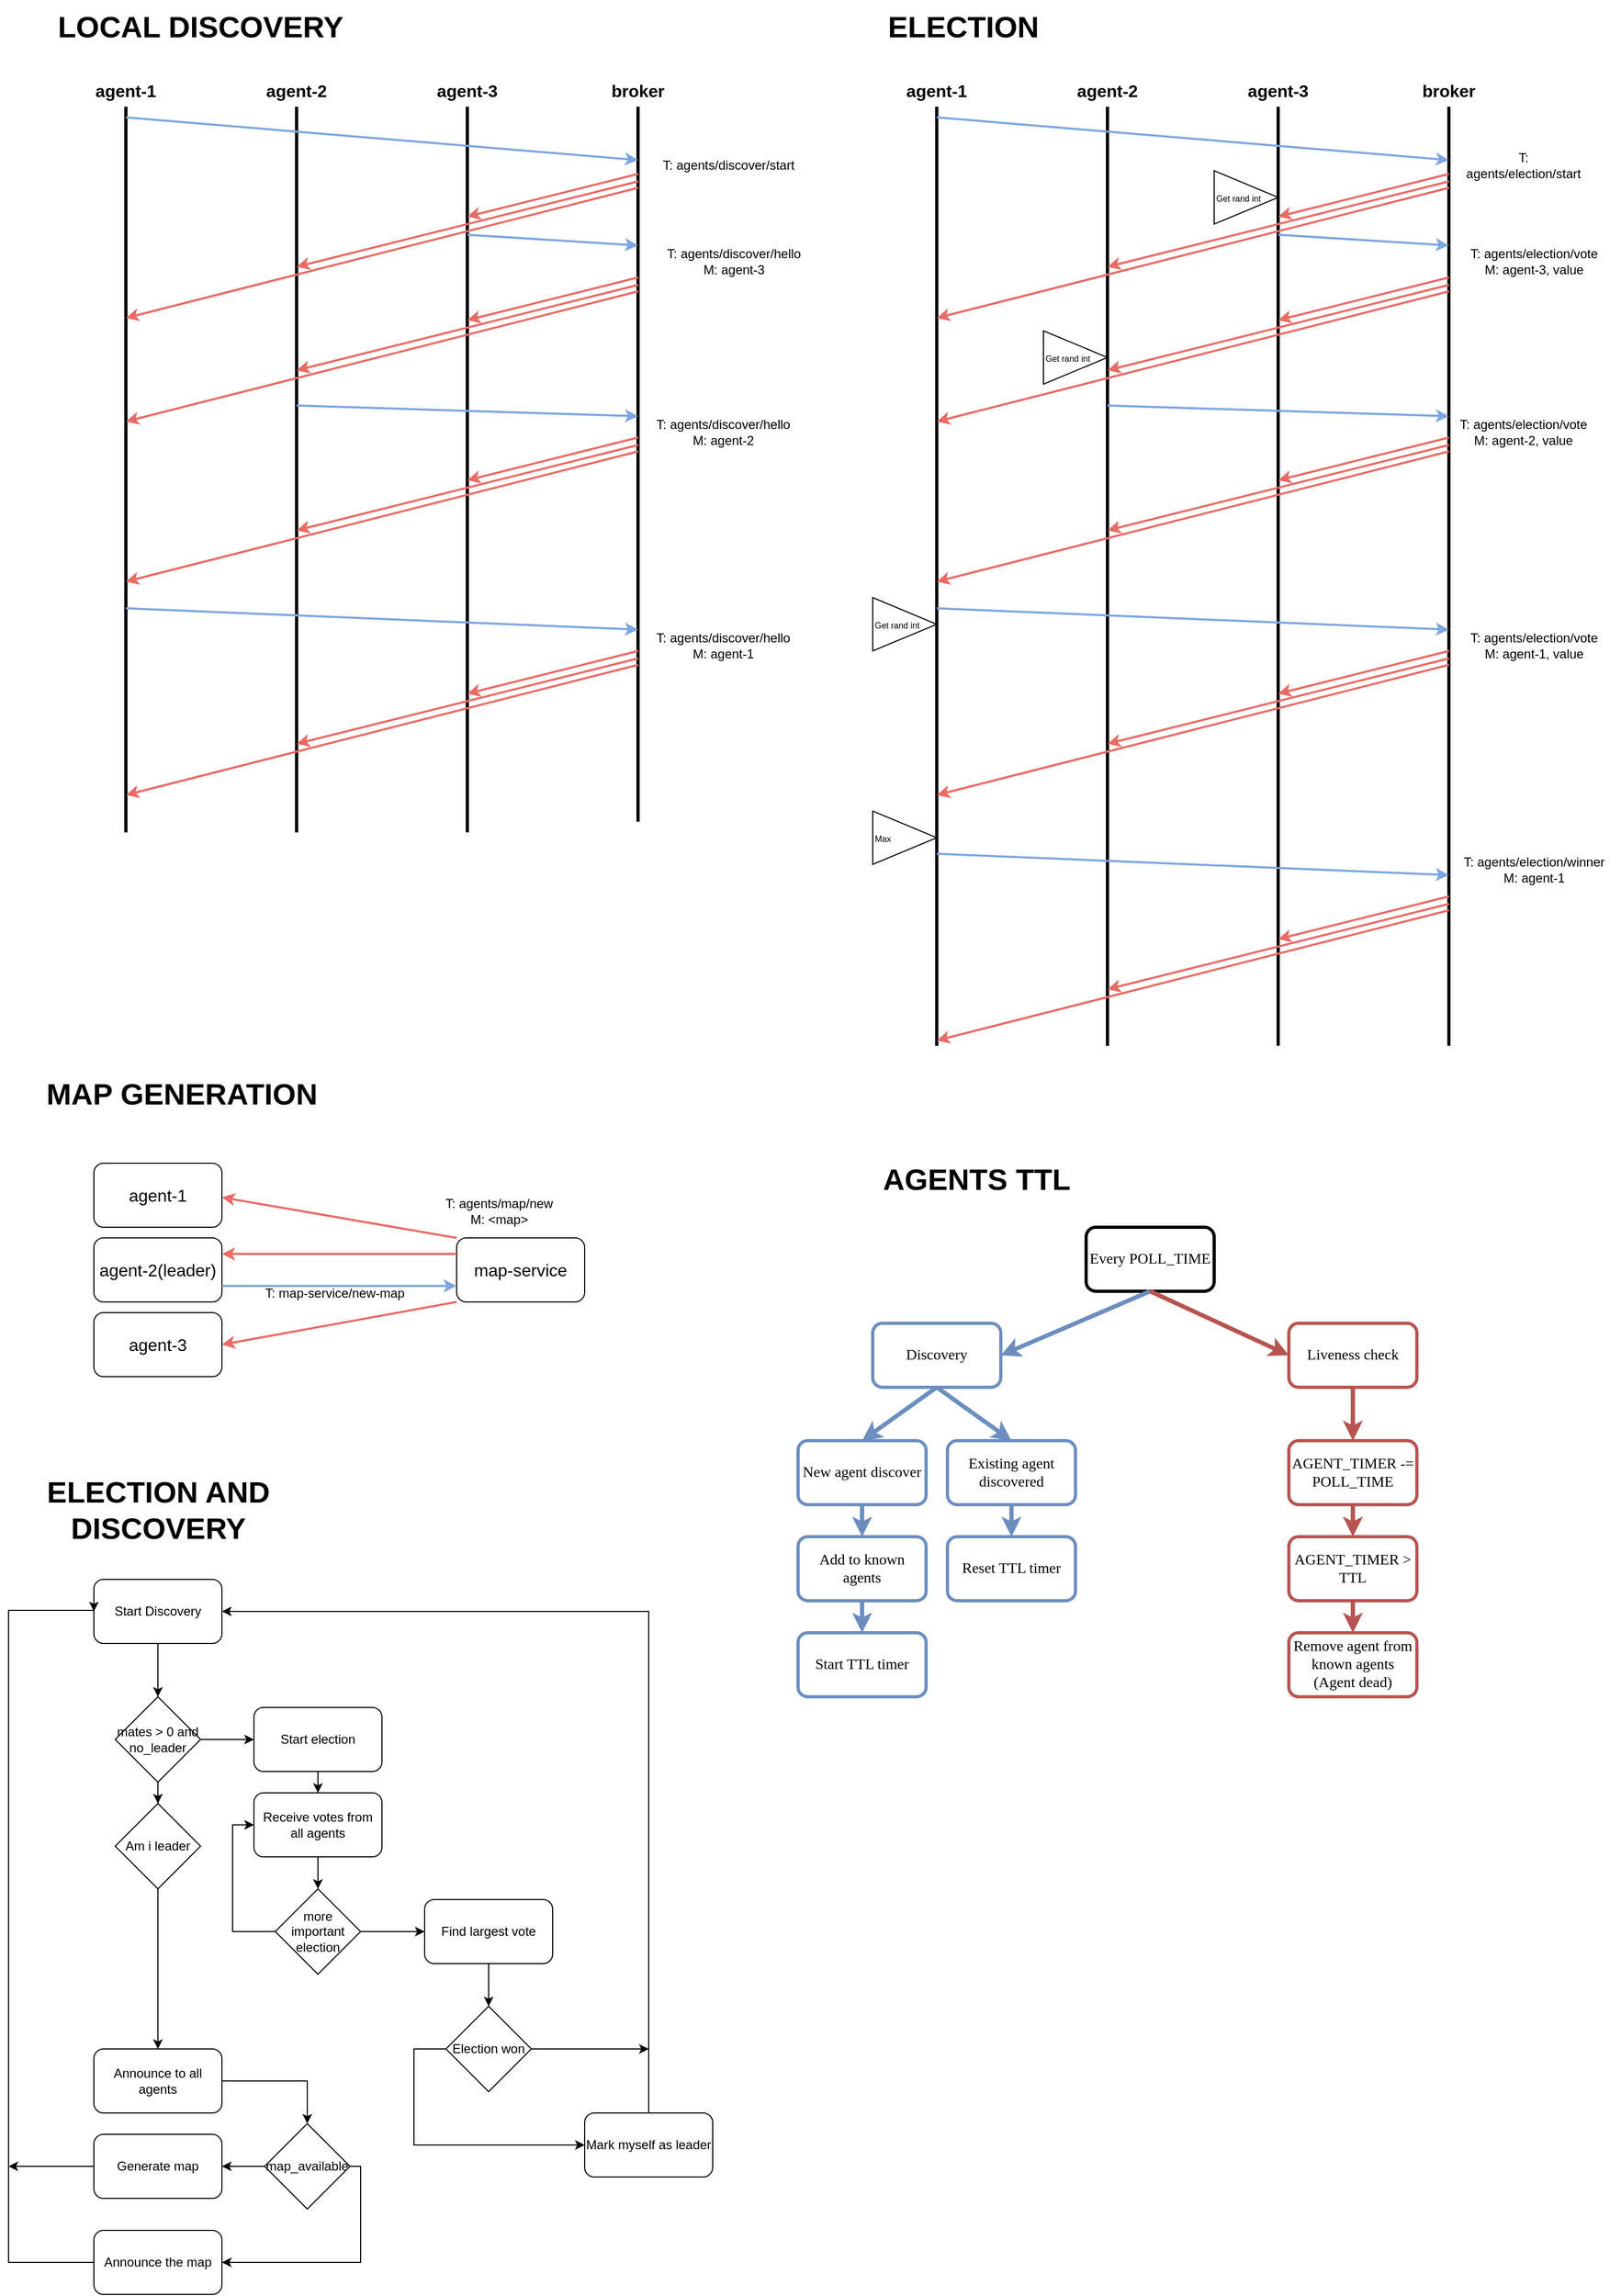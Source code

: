 <mxfile version="20.3.2" type="device"><diagram id="D_jVT3KSGkzcRmc0PiqL" name="Page-1"><mxGraphModel dx="3651" dy="1671" grid="1" gridSize="10" guides="1" tooltips="1" connect="1" arrows="1" fold="1" page="1" pageScale="1" pageWidth="850" pageHeight="1100" math="0" shadow="0"><root><mxCell id="0"/><mxCell id="1" parent="0"/><mxCell id="948QgaAFEDYspWL3HE9Y-17" value="" style="endArrow=none;html=1;rounded=0;strokeWidth=3;" parent="1" edge="1"><mxGeometry width="50" height="50" relative="1" as="geometry"><mxPoint x="280" y="1080" as="sourcePoint"/><mxPoint x="280" y="400" as="targetPoint"/></mxGeometry></mxCell><mxCell id="948QgaAFEDYspWL3HE9Y-18" value="" style="endArrow=none;html=1;rounded=0;strokeWidth=3;" parent="1" edge="1"><mxGeometry width="50" height="50" relative="1" as="geometry"><mxPoint x="440" y="1080" as="sourcePoint"/><mxPoint x="440" y="400" as="targetPoint"/></mxGeometry></mxCell><mxCell id="948QgaAFEDYspWL3HE9Y-19" value="" style="endArrow=none;html=1;rounded=0;strokeWidth=3;" parent="1" edge="1"><mxGeometry width="50" height="50" relative="1" as="geometry"><mxPoint x="600" y="1080" as="sourcePoint"/><mxPoint x="600" y="400" as="targetPoint"/></mxGeometry></mxCell><mxCell id="948QgaAFEDYspWL3HE9Y-20" value="" style="endArrow=none;html=1;rounded=0;strokeWidth=3;" parent="1" edge="1"><mxGeometry width="50" height="50" relative="1" as="geometry"><mxPoint x="760" y="1070" as="sourcePoint"/><mxPoint x="760" y="400" as="targetPoint"/></mxGeometry></mxCell><mxCell id="948QgaAFEDYspWL3HE9Y-22" value="agent-1" style="text;html=1;strokeColor=none;fillColor=none;align=center;verticalAlign=middle;whiteSpace=wrap;rounded=0;strokeWidth=1;fontSize=16;fontStyle=1" parent="1" vertex="1"><mxGeometry x="250" y="370" width="60" height="30" as="geometry"/></mxCell><mxCell id="948QgaAFEDYspWL3HE9Y-23" value="agent-2" style="text;html=1;strokeColor=none;fillColor=none;align=center;verticalAlign=middle;whiteSpace=wrap;rounded=0;fontSize=16;strokeWidth=1;fontStyle=1;" parent="1" vertex="1"><mxGeometry x="410" y="370" width="60" height="30" as="geometry"/></mxCell><mxCell id="948QgaAFEDYspWL3HE9Y-24" value="agent-3" style="text;html=1;strokeColor=none;fillColor=none;align=center;verticalAlign=middle;whiteSpace=wrap;rounded=0;fontSize=16;strokeWidth=1;fontStyle=1;" parent="1" vertex="1"><mxGeometry x="570" y="370" width="60" height="30" as="geometry"/></mxCell><mxCell id="948QgaAFEDYspWL3HE9Y-25" value="broker" style="text;html=1;strokeColor=none;fillColor=none;align=center;verticalAlign=middle;whiteSpace=wrap;rounded=0;fontSize=16;strokeWidth=1;fontStyle=1;" parent="1" vertex="1"><mxGeometry x="730" y="370" width="60" height="30" as="geometry"/></mxCell><mxCell id="948QgaAFEDYspWL3HE9Y-26" value="" style="endArrow=classic;html=1;rounded=0;strokeWidth=2;strokeColor=#7EA6E0;" parent="1" edge="1"><mxGeometry width="50" height="50" relative="1" as="geometry"><mxPoint x="280" y="410" as="sourcePoint"/><mxPoint x="760" y="450" as="targetPoint"/></mxGeometry></mxCell><mxCell id="948QgaAFEDYspWL3HE9Y-28" value="" style="endArrow=classic;html=1;rounded=0;strokeWidth=2;strokeColor=#EA6B66;" parent="1" edge="1"><mxGeometry width="50" height="50" relative="1" as="geometry"><mxPoint x="760" y="463" as="sourcePoint"/><mxPoint x="600" y="503" as="targetPoint"/></mxGeometry></mxCell><mxCell id="948QgaAFEDYspWL3HE9Y-29" value="" style="endArrow=classic;html=1;rounded=0;strokeWidth=2;strokeColor=#EA6B66;" parent="1" edge="1"><mxGeometry width="50" height="50" relative="1" as="geometry"><mxPoint x="760" y="470" as="sourcePoint"/><mxPoint x="440" y="550" as="targetPoint"/></mxGeometry></mxCell><mxCell id="948QgaAFEDYspWL3HE9Y-30" value="" style="endArrow=classic;html=1;rounded=0;strokeWidth=2;strokeColor=#EA6B66;" parent="1" edge="1"><mxGeometry width="50" height="50" relative="1" as="geometry"><mxPoint x="760" y="476" as="sourcePoint"/><mxPoint x="280" y="598" as="targetPoint"/></mxGeometry></mxCell><mxCell id="948QgaAFEDYspWL3HE9Y-31" value="T: agents/discover/start" style="text;html=1;strokeColor=none;fillColor=none;align=center;verticalAlign=middle;whiteSpace=wrap;rounded=0;" parent="1" vertex="1"><mxGeometry x="770" y="440" width="150" height="30" as="geometry"/></mxCell><mxCell id="948QgaAFEDYspWL3HE9Y-32" value="" style="endArrow=classic;html=1;rounded=0;strokeWidth=2;strokeColor=#7EA6E0;" parent="1" edge="1"><mxGeometry width="50" height="50" relative="1" as="geometry"><mxPoint x="440" y="680" as="sourcePoint"/><mxPoint x="760" y="690" as="targetPoint"/></mxGeometry></mxCell><mxCell id="948QgaAFEDYspWL3HE9Y-33" value="" style="endArrow=classic;html=1;rounded=0;strokeWidth=2;strokeColor=#7EA6E0;" parent="1" edge="1"><mxGeometry width="50" height="50" relative="1" as="geometry"><mxPoint x="280" y="870" as="sourcePoint"/><mxPoint x="760" y="890" as="targetPoint"/></mxGeometry></mxCell><mxCell id="948QgaAFEDYspWL3HE9Y-34" value="" style="endArrow=classic;html=1;rounded=0;strokeWidth=2;strokeColor=#7EA6E0;" parent="1" edge="1"><mxGeometry width="50" height="50" relative="1" as="geometry"><mxPoint x="600" y="520" as="sourcePoint"/><mxPoint x="760" y="530" as="targetPoint"/></mxGeometry></mxCell><mxCell id="948QgaAFEDYspWL3HE9Y-35" value="T: agents/discover/hello&lt;br&gt;M: agent-1" style="text;html=1;strokeColor=none;fillColor=none;align=center;verticalAlign=middle;whiteSpace=wrap;rounded=0;" parent="1" vertex="1"><mxGeometry x="770" y="890" width="140" height="30" as="geometry"/></mxCell><mxCell id="948QgaAFEDYspWL3HE9Y-36" value="T: agents/discover/hello&lt;br&gt;M: agent-3" style="text;html=1;strokeColor=none;fillColor=none;align=center;verticalAlign=middle;whiteSpace=wrap;rounded=0;" parent="1" vertex="1"><mxGeometry x="780" y="530" width="140" height="30" as="geometry"/></mxCell><mxCell id="948QgaAFEDYspWL3HE9Y-37" value="T: agents/discover/hello&lt;br&gt;M: agent-2" style="text;html=1;strokeColor=none;fillColor=none;align=center;verticalAlign=middle;whiteSpace=wrap;rounded=0;" parent="1" vertex="1"><mxGeometry x="770" y="690" width="140" height="30" as="geometry"/></mxCell><mxCell id="948QgaAFEDYspWL3HE9Y-51" value="" style="endArrow=classic;html=1;rounded=0;strokeWidth=2;strokeColor=#EA6B66;" parent="1" edge="1"><mxGeometry width="50" height="50" relative="1" as="geometry"><mxPoint x="760" y="560" as="sourcePoint"/><mxPoint x="600" y="600" as="targetPoint"/></mxGeometry></mxCell><mxCell id="948QgaAFEDYspWL3HE9Y-52" value="" style="endArrow=classic;html=1;rounded=0;strokeWidth=2;strokeColor=#EA6B66;" parent="1" edge="1"><mxGeometry width="50" height="50" relative="1" as="geometry"><mxPoint x="760" y="567" as="sourcePoint"/><mxPoint x="440" y="647" as="targetPoint"/></mxGeometry></mxCell><mxCell id="948QgaAFEDYspWL3HE9Y-53" value="" style="endArrow=classic;html=1;rounded=0;strokeWidth=2;strokeColor=#EA6B66;" parent="1" edge="1"><mxGeometry width="50" height="50" relative="1" as="geometry"><mxPoint x="760" y="573" as="sourcePoint"/><mxPoint x="280" y="695" as="targetPoint"/></mxGeometry></mxCell><mxCell id="948QgaAFEDYspWL3HE9Y-54" value="" style="endArrow=classic;html=1;rounded=0;strokeWidth=2;strokeColor=#EA6B66;" parent="1" edge="1"><mxGeometry width="50" height="50" relative="1" as="geometry"><mxPoint x="760" y="710" as="sourcePoint"/><mxPoint x="600" y="750" as="targetPoint"/></mxGeometry></mxCell><mxCell id="948QgaAFEDYspWL3HE9Y-55" value="" style="endArrow=classic;html=1;rounded=0;strokeWidth=2;strokeColor=#EA6B66;" parent="1" edge="1"><mxGeometry width="50" height="50" relative="1" as="geometry"><mxPoint x="760" y="717" as="sourcePoint"/><mxPoint x="440" y="797" as="targetPoint"/></mxGeometry></mxCell><mxCell id="948QgaAFEDYspWL3HE9Y-56" value="" style="endArrow=classic;html=1;rounded=0;strokeWidth=2;strokeColor=#EA6B66;" parent="1" edge="1"><mxGeometry width="50" height="50" relative="1" as="geometry"><mxPoint x="760" y="723" as="sourcePoint"/><mxPoint x="280" y="845" as="targetPoint"/></mxGeometry></mxCell><mxCell id="948QgaAFEDYspWL3HE9Y-57" value="" style="endArrow=classic;html=1;rounded=0;strokeWidth=2;strokeColor=#EA6B66;" parent="1" edge="1"><mxGeometry width="50" height="50" relative="1" as="geometry"><mxPoint x="760" y="910" as="sourcePoint"/><mxPoint x="600" y="950" as="targetPoint"/></mxGeometry></mxCell><mxCell id="948QgaAFEDYspWL3HE9Y-58" value="" style="endArrow=classic;html=1;rounded=0;strokeWidth=2;strokeColor=#EA6B66;" parent="1" edge="1"><mxGeometry width="50" height="50" relative="1" as="geometry"><mxPoint x="760" y="917" as="sourcePoint"/><mxPoint x="440" y="997" as="targetPoint"/></mxGeometry></mxCell><mxCell id="948QgaAFEDYspWL3HE9Y-59" value="" style="endArrow=classic;html=1;rounded=0;strokeWidth=2;strokeColor=#EA6B66;" parent="1" edge="1"><mxGeometry width="50" height="50" relative="1" as="geometry"><mxPoint x="760" y="923" as="sourcePoint"/><mxPoint x="280" y="1045" as="targetPoint"/></mxGeometry></mxCell><mxCell id="948QgaAFEDYspWL3HE9Y-61" value="&lt;b&gt;&lt;font style=&quot;font-size: 28px;&quot;&gt;LOCAL DISCOVERY&lt;/font&gt;&lt;/b&gt;" style="text;html=1;strokeColor=none;fillColor=none;align=center;verticalAlign=middle;whiteSpace=wrap;rounded=0;fontSize=16;" parent="1" vertex="1"><mxGeometry x="195" y="300" width="310" height="50" as="geometry"/></mxCell><mxCell id="948QgaAFEDYspWL3HE9Y-62" value="" style="endArrow=none;html=1;rounded=0;strokeWidth=3;" parent="1" edge="1"><mxGeometry width="50" height="50" relative="1" as="geometry"><mxPoint x="1040" y="1280" as="sourcePoint"/><mxPoint x="1040" y="400" as="targetPoint"/></mxGeometry></mxCell><mxCell id="948QgaAFEDYspWL3HE9Y-63" value="" style="endArrow=none;html=1;rounded=0;strokeWidth=3;" parent="1" edge="1"><mxGeometry width="50" height="50" relative="1" as="geometry"><mxPoint x="1200" y="1280" as="sourcePoint"/><mxPoint x="1200" y="400" as="targetPoint"/></mxGeometry></mxCell><mxCell id="948QgaAFEDYspWL3HE9Y-64" value="" style="endArrow=none;html=1;rounded=0;strokeWidth=3;" parent="1" edge="1"><mxGeometry width="50" height="50" relative="1" as="geometry"><mxPoint x="1360" y="1280" as="sourcePoint"/><mxPoint x="1360" y="400" as="targetPoint"/></mxGeometry></mxCell><mxCell id="948QgaAFEDYspWL3HE9Y-65" value="" style="endArrow=none;html=1;rounded=0;strokeWidth=3;" parent="1" edge="1"><mxGeometry width="50" height="50" relative="1" as="geometry"><mxPoint x="1520" y="1280" as="sourcePoint"/><mxPoint x="1520.0" y="400" as="targetPoint"/></mxGeometry></mxCell><mxCell id="948QgaAFEDYspWL3HE9Y-66" value="agent-1" style="text;html=1;strokeColor=none;fillColor=none;align=center;verticalAlign=middle;whiteSpace=wrap;rounded=0;strokeWidth=1;fontSize=16;fontStyle=1" parent="1" vertex="1"><mxGeometry x="1010" y="370" width="60" height="30" as="geometry"/></mxCell><mxCell id="948QgaAFEDYspWL3HE9Y-67" value="agent-2" style="text;html=1;strokeColor=none;fillColor=none;align=center;verticalAlign=middle;whiteSpace=wrap;rounded=0;fontSize=16;strokeWidth=1;fontStyle=1;" parent="1" vertex="1"><mxGeometry x="1170" y="370" width="60" height="30" as="geometry"/></mxCell><mxCell id="948QgaAFEDYspWL3HE9Y-68" value="agent-3" style="text;html=1;strokeColor=none;fillColor=none;align=center;verticalAlign=middle;whiteSpace=wrap;rounded=0;fontSize=16;strokeWidth=1;fontStyle=1;" parent="1" vertex="1"><mxGeometry x="1330" y="370" width="60" height="30" as="geometry"/></mxCell><mxCell id="948QgaAFEDYspWL3HE9Y-69" value="broker" style="text;html=1;strokeColor=none;fillColor=none;align=center;verticalAlign=middle;whiteSpace=wrap;rounded=0;fontSize=16;strokeWidth=1;fontStyle=1;" parent="1" vertex="1"><mxGeometry x="1490" y="370" width="60" height="30" as="geometry"/></mxCell><mxCell id="948QgaAFEDYspWL3HE9Y-70" value="" style="endArrow=classic;html=1;rounded=0;strokeWidth=2;strokeColor=#7EA6E0;" parent="1" edge="1"><mxGeometry width="50" height="50" relative="1" as="geometry"><mxPoint x="1040" y="410" as="sourcePoint"/><mxPoint x="1520.0" y="450" as="targetPoint"/></mxGeometry></mxCell><mxCell id="948QgaAFEDYspWL3HE9Y-71" value="" style="endArrow=classic;html=1;rounded=0;strokeWidth=2;strokeColor=#EA6B66;" parent="1" edge="1"><mxGeometry width="50" height="50" relative="1" as="geometry"><mxPoint x="1520.0" y="463" as="sourcePoint"/><mxPoint x="1360" y="503" as="targetPoint"/></mxGeometry></mxCell><mxCell id="948QgaAFEDYspWL3HE9Y-72" value="" style="endArrow=classic;html=1;rounded=0;strokeWidth=2;strokeColor=#EA6B66;" parent="1" edge="1"><mxGeometry width="50" height="50" relative="1" as="geometry"><mxPoint x="1520.0" y="470" as="sourcePoint"/><mxPoint x="1200" y="550" as="targetPoint"/></mxGeometry></mxCell><mxCell id="948QgaAFEDYspWL3HE9Y-73" value="" style="endArrow=classic;html=1;rounded=0;strokeWidth=2;strokeColor=#EA6B66;" parent="1" edge="1"><mxGeometry width="50" height="50" relative="1" as="geometry"><mxPoint x="1520.0" y="476" as="sourcePoint"/><mxPoint x="1040" y="598" as="targetPoint"/></mxGeometry></mxCell><mxCell id="948QgaAFEDYspWL3HE9Y-74" value="T: agents/election/start" style="text;html=1;strokeColor=none;fillColor=none;align=center;verticalAlign=middle;whiteSpace=wrap;rounded=0;" parent="1" vertex="1"><mxGeometry x="1540" y="440" width="100" height="30" as="geometry"/></mxCell><mxCell id="948QgaAFEDYspWL3HE9Y-75" value="" style="endArrow=classic;html=1;rounded=0;strokeWidth=2;strokeColor=#7EA6E0;" parent="1" edge="1"><mxGeometry width="50" height="50" relative="1" as="geometry"><mxPoint x="1200" y="680" as="sourcePoint"/><mxPoint x="1520.0" y="690" as="targetPoint"/></mxGeometry></mxCell><mxCell id="948QgaAFEDYspWL3HE9Y-76" value="" style="endArrow=classic;html=1;rounded=0;strokeWidth=2;strokeColor=#7EA6E0;" parent="1" edge="1"><mxGeometry width="50" height="50" relative="1" as="geometry"><mxPoint x="1040" y="870" as="sourcePoint"/><mxPoint x="1520.0" y="890" as="targetPoint"/></mxGeometry></mxCell><mxCell id="948QgaAFEDYspWL3HE9Y-77" value="" style="endArrow=classic;html=1;rounded=0;strokeWidth=2;strokeColor=#7EA6E0;" parent="1" edge="1"><mxGeometry width="50" height="50" relative="1" as="geometry"><mxPoint x="1360" y="520" as="sourcePoint"/><mxPoint x="1520.0" y="530" as="targetPoint"/></mxGeometry></mxCell><mxCell id="948QgaAFEDYspWL3HE9Y-79" value="T: agents/election/vote&lt;br&gt;M: agent-3, value" style="text;html=1;strokeColor=none;fillColor=none;align=center;verticalAlign=middle;whiteSpace=wrap;rounded=0;" parent="1" vertex="1"><mxGeometry x="1530" y="530" width="140" height="30" as="geometry"/></mxCell><mxCell id="948QgaAFEDYspWL3HE9Y-81" value="" style="endArrow=classic;html=1;rounded=0;strokeWidth=2;strokeColor=#EA6B66;" parent="1" edge="1"><mxGeometry width="50" height="50" relative="1" as="geometry"><mxPoint x="1520.0" y="560" as="sourcePoint"/><mxPoint x="1360" y="600" as="targetPoint"/></mxGeometry></mxCell><mxCell id="948QgaAFEDYspWL3HE9Y-82" value="" style="endArrow=classic;html=1;rounded=0;strokeWidth=2;strokeColor=#EA6B66;" parent="1" edge="1"><mxGeometry width="50" height="50" relative="1" as="geometry"><mxPoint x="1520.0" y="567.0" as="sourcePoint"/><mxPoint x="1200" y="647.0" as="targetPoint"/></mxGeometry></mxCell><mxCell id="948QgaAFEDYspWL3HE9Y-83" value="" style="endArrow=classic;html=1;rounded=0;strokeWidth=2;strokeColor=#EA6B66;" parent="1" edge="1"><mxGeometry width="50" height="50" relative="1" as="geometry"><mxPoint x="1520.0" y="573" as="sourcePoint"/><mxPoint x="1040" y="695" as="targetPoint"/></mxGeometry></mxCell><mxCell id="948QgaAFEDYspWL3HE9Y-84" value="" style="endArrow=classic;html=1;rounded=0;strokeWidth=2;strokeColor=#EA6B66;" parent="1" edge="1"><mxGeometry width="50" height="50" relative="1" as="geometry"><mxPoint x="1520.0" y="710" as="sourcePoint"/><mxPoint x="1360" y="750" as="targetPoint"/></mxGeometry></mxCell><mxCell id="948QgaAFEDYspWL3HE9Y-85" value="" style="endArrow=classic;html=1;rounded=0;strokeWidth=2;strokeColor=#EA6B66;" parent="1" edge="1"><mxGeometry width="50" height="50" relative="1" as="geometry"><mxPoint x="1520.0" y="717" as="sourcePoint"/><mxPoint x="1200" y="797" as="targetPoint"/></mxGeometry></mxCell><mxCell id="948QgaAFEDYspWL3HE9Y-86" value="" style="endArrow=classic;html=1;rounded=0;strokeWidth=2;strokeColor=#EA6B66;" parent="1" edge="1"><mxGeometry width="50" height="50" relative="1" as="geometry"><mxPoint x="1520.0" y="723" as="sourcePoint"/><mxPoint x="1040" y="845" as="targetPoint"/></mxGeometry></mxCell><mxCell id="948QgaAFEDYspWL3HE9Y-87" value="" style="endArrow=classic;html=1;rounded=0;strokeWidth=2;strokeColor=#EA6B66;" parent="1" edge="1"><mxGeometry width="50" height="50" relative="1" as="geometry"><mxPoint x="1520.0" y="910" as="sourcePoint"/><mxPoint x="1360" y="950" as="targetPoint"/></mxGeometry></mxCell><mxCell id="948QgaAFEDYspWL3HE9Y-88" value="" style="endArrow=classic;html=1;rounded=0;strokeWidth=2;strokeColor=#EA6B66;" parent="1" edge="1"><mxGeometry width="50" height="50" relative="1" as="geometry"><mxPoint x="1520.0" y="917" as="sourcePoint"/><mxPoint x="1200" y="997" as="targetPoint"/></mxGeometry></mxCell><mxCell id="948QgaAFEDYspWL3HE9Y-89" value="" style="endArrow=classic;html=1;rounded=0;strokeWidth=2;strokeColor=#EA6B66;" parent="1" edge="1"><mxGeometry width="50" height="50" relative="1" as="geometry"><mxPoint x="1520.0" y="923" as="sourcePoint"/><mxPoint x="1040" y="1045" as="targetPoint"/></mxGeometry></mxCell><mxCell id="948QgaAFEDYspWL3HE9Y-90" value="&lt;b&gt;&lt;font style=&quot;font-size: 28px;&quot;&gt;ELECTION&lt;/font&gt;&lt;/b&gt;" style="text;html=1;strokeColor=none;fillColor=none;align=center;verticalAlign=middle;whiteSpace=wrap;rounded=0;fontSize=16;" parent="1" vertex="1"><mxGeometry x="960" y="300" width="210" height="50" as="geometry"/></mxCell><mxCell id="948QgaAFEDYspWL3HE9Y-91" value="" style="endArrow=classic;html=1;rounded=0;strokeWidth=2;strokeColor=#7EA6E0;" parent="1" edge="1"><mxGeometry width="50" height="50" relative="1" as="geometry"><mxPoint x="1040.0" y="1100" as="sourcePoint"/><mxPoint x="1520.0" y="1120" as="targetPoint"/></mxGeometry></mxCell><mxCell id="948QgaAFEDYspWL3HE9Y-92" value="T: agents/election/vote&lt;br&gt;M: agent-2, value" style="text;html=1;strokeColor=none;fillColor=none;align=center;verticalAlign=middle;whiteSpace=wrap;rounded=0;" parent="1" vertex="1"><mxGeometry x="1520" y="690" width="140" height="30" as="geometry"/></mxCell><mxCell id="948QgaAFEDYspWL3HE9Y-93" value="T: agents/election/vote&lt;br&gt;M: agent-1, value" style="text;html=1;strokeColor=none;fillColor=none;align=center;verticalAlign=middle;whiteSpace=wrap;rounded=0;" parent="1" vertex="1"><mxGeometry x="1530" y="890" width="140" height="30" as="geometry"/></mxCell><mxCell id="948QgaAFEDYspWL3HE9Y-94" value="T: agents/election/winner&lt;br&gt;M: agent-1" style="text;html=1;strokeColor=none;fillColor=none;align=center;verticalAlign=middle;whiteSpace=wrap;rounded=0;" parent="1" vertex="1"><mxGeometry x="1530" y="1100" width="140" height="30" as="geometry"/></mxCell><mxCell id="948QgaAFEDYspWL3HE9Y-95" value="" style="endArrow=classic;html=1;rounded=0;strokeWidth=2;strokeColor=#EA6B66;" parent="1" edge="1"><mxGeometry width="50" height="50" relative="1" as="geometry"><mxPoint x="1520.0" y="1140" as="sourcePoint"/><mxPoint x="1360.0" y="1180" as="targetPoint"/></mxGeometry></mxCell><mxCell id="948QgaAFEDYspWL3HE9Y-96" value="" style="endArrow=classic;html=1;rounded=0;strokeWidth=2;strokeColor=#EA6B66;" parent="1" edge="1"><mxGeometry width="50" height="50" relative="1" as="geometry"><mxPoint x="1520.0" y="1147" as="sourcePoint"/><mxPoint x="1200.0" y="1227" as="targetPoint"/></mxGeometry></mxCell><mxCell id="948QgaAFEDYspWL3HE9Y-97" value="" style="endArrow=classic;html=1;rounded=0;strokeWidth=2;strokeColor=#EA6B66;" parent="1" edge="1"><mxGeometry width="50" height="50" relative="1" as="geometry"><mxPoint x="1520.0" y="1153" as="sourcePoint"/><mxPoint x="1040.0" y="1275" as="targetPoint"/></mxGeometry></mxCell><mxCell id="948QgaAFEDYspWL3HE9Y-99" value="&lt;font style=&quot;font-size: 8px;&quot;&gt;Get rand int&lt;/font&gt;" style="triangle;whiteSpace=wrap;html=1;fontSize=12;strokeWidth=1;align=left;" parent="1" vertex="1"><mxGeometry x="1300" y="460" width="60" height="50" as="geometry"/></mxCell><mxCell id="948QgaAFEDYspWL3HE9Y-100" value="&lt;font style=&quot;font-size: 8px;&quot;&gt;Get rand int&lt;/font&gt;" style="triangle;whiteSpace=wrap;html=1;fontSize=12;strokeWidth=1;align=left;" parent="1" vertex="1"><mxGeometry x="1140" y="610" width="60" height="50" as="geometry"/></mxCell><mxCell id="948QgaAFEDYspWL3HE9Y-101" value="&lt;font style=&quot;font-size: 8px;&quot;&gt;Get rand int&lt;/font&gt;" style="triangle;whiteSpace=wrap;html=1;fontSize=12;strokeWidth=1;align=left;" parent="1" vertex="1"><mxGeometry x="980" y="860" width="60" height="50" as="geometry"/></mxCell><mxCell id="948QgaAFEDYspWL3HE9Y-102" value="&lt;span style=&quot;font-size: 8px;&quot;&gt;Max&lt;/span&gt;" style="triangle;whiteSpace=wrap;html=1;fontSize=12;strokeWidth=1;align=left;" parent="1" vertex="1"><mxGeometry x="980" y="1060" width="60" height="50" as="geometry"/></mxCell><mxCell id="948QgaAFEDYspWL3HE9Y-103" value="&lt;font style=&quot;font-size: 16px;&quot;&gt;map-service&lt;/font&gt;" style="rounded=1;whiteSpace=wrap;html=1;fontSize=8;strokeWidth=1;" parent="1" vertex="1"><mxGeometry x="590" y="1460" width="120" height="60" as="geometry"/></mxCell><mxCell id="948QgaAFEDYspWL3HE9Y-104" value="&lt;font style=&quot;font-size: 16px;&quot;&gt;agent-1&lt;/font&gt;" style="rounded=1;whiteSpace=wrap;html=1;fontSize=8;strokeWidth=1;" parent="1" vertex="1"><mxGeometry x="250" y="1390" width="120" height="60" as="geometry"/></mxCell><mxCell id="948QgaAFEDYspWL3HE9Y-105" value="&lt;span style=&quot;font-size: 16px;&quot;&gt;agent-2(leader)&lt;/span&gt;" style="rounded=1;whiteSpace=wrap;html=1;fontSize=8;strokeWidth=1;" parent="1" vertex="1"><mxGeometry x="250" y="1460" width="120" height="60" as="geometry"/></mxCell><mxCell id="948QgaAFEDYspWL3HE9Y-106" value="&lt;span style=&quot;font-size: 16px;&quot;&gt;agent-3&lt;/span&gt;" style="rounded=1;whiteSpace=wrap;html=1;fontSize=8;strokeWidth=1;" parent="1" vertex="1"><mxGeometry x="250" y="1530" width="120" height="60" as="geometry"/></mxCell><mxCell id="948QgaAFEDYspWL3HE9Y-107" value="&lt;b&gt;&lt;font style=&quot;font-size: 28px;&quot;&gt;MAP GENERATION&lt;/font&gt;&lt;/b&gt;" style="text;html=1;strokeColor=none;fillColor=none;align=center;verticalAlign=middle;whiteSpace=wrap;rounded=0;fontSize=16;" parent="1" vertex="1"><mxGeometry x="195" y="1300" width="275" height="50" as="geometry"/></mxCell><mxCell id="948QgaAFEDYspWL3HE9Y-111" value="T: map-service/new-map" style="text;html=1;strokeColor=none;fillColor=none;align=center;verticalAlign=middle;whiteSpace=wrap;rounded=0;" parent="1" vertex="1"><mxGeometry x="406" y="1497" width="140" height="30" as="geometry"/></mxCell><mxCell id="948QgaAFEDYspWL3HE9Y-112" value="" style="endArrow=classic;html=1;rounded=0;strokeWidth=2;strokeColor=#EA6B66;exitX=0;exitY=0;exitDx=0;exitDy=0;" parent="1" source="948QgaAFEDYspWL3HE9Y-103" edge="1"><mxGeometry width="50" height="50" relative="1" as="geometry"><mxPoint x="850" y="1300" as="sourcePoint"/><mxPoint x="370" y="1422" as="targetPoint"/></mxGeometry></mxCell><mxCell id="948QgaAFEDYspWL3HE9Y-113" value="" style="endArrow=classic;html=1;rounded=0;strokeWidth=2;strokeColor=#EA6B66;exitX=0;exitY=1;exitDx=0;exitDy=0;" parent="1" source="948QgaAFEDYspWL3HE9Y-103" edge="1"><mxGeometry width="50" height="50" relative="1" as="geometry"><mxPoint x="590" y="1598" as="sourcePoint"/><mxPoint x="370" y="1560" as="targetPoint"/></mxGeometry></mxCell><mxCell id="948QgaAFEDYspWL3HE9Y-114" value="" style="endArrow=classic;html=1;rounded=0;strokeWidth=2;strokeColor=#EA6B66;exitX=0;exitY=0.25;exitDx=0;exitDy=0;entryX=1;entryY=0.25;entryDx=0;entryDy=0;" parent="1" source="948QgaAFEDYspWL3HE9Y-103" target="948QgaAFEDYspWL3HE9Y-105" edge="1"><mxGeometry width="50" height="50" relative="1" as="geometry"><mxPoint x="600" y="1509" as="sourcePoint"/><mxPoint x="380" y="1471" as="targetPoint"/></mxGeometry></mxCell><mxCell id="948QgaAFEDYspWL3HE9Y-115" value="" style="endArrow=classic;html=1;rounded=0;strokeWidth=2;strokeColor=#7EA6E0;exitX=1;exitY=0.75;exitDx=0;exitDy=0;entryX=0;entryY=0.75;entryDx=0;entryDy=0;" parent="1" source="948QgaAFEDYspWL3HE9Y-105" target="948QgaAFEDYspWL3HE9Y-103" edge="1"><mxGeometry width="50" height="50" relative="1" as="geometry"><mxPoint x="600" y="1485" as="sourcePoint"/><mxPoint x="380" y="1485" as="targetPoint"/></mxGeometry></mxCell><mxCell id="948QgaAFEDYspWL3HE9Y-118" value="T: agents/map/new&lt;br&gt;M: &amp;lt;map&amp;gt;" style="text;html=1;strokeColor=none;fillColor=none;align=center;verticalAlign=middle;whiteSpace=wrap;rounded=0;" parent="1" vertex="1"><mxGeometry x="560" y="1420" width="140" height="30" as="geometry"/></mxCell><mxCell id="g21FUJQ3Agk7b-Ki0o5v-1" value="&lt;b&gt;&lt;font style=&quot;font-size: 28px;&quot;&gt;AGENTS TTL&lt;/font&gt;&lt;/b&gt;" style="text;html=1;strokeColor=none;fillColor=none;align=center;verticalAlign=middle;whiteSpace=wrap;rounded=0;fontSize=16;" parent="1" vertex="1"><mxGeometry x="940" y="1380" width="275" height="50" as="geometry"/></mxCell><mxCell id="g21FUJQ3Agk7b-Ki0o5v-3" value="Discovery" style="rounded=1;whiteSpace=wrap;html=1;strokeWidth=3;fillColor=default;strokeColor=#6c8ebf;fontFamily=Lucida Console;fontSize=14;" parent="1" vertex="1"><mxGeometry x="980" y="1540" width="120" height="60" as="geometry"/></mxCell><mxCell id="g21FUJQ3Agk7b-Ki0o5v-19" style="edgeStyle=orthogonalEdgeStyle;rounded=0;orthogonalLoop=1;jettySize=auto;html=1;entryX=0.5;entryY=0;entryDx=0;entryDy=0;strokeColor=#6c8ebf;strokeWidth=4;fillColor=#dae8fc;" parent="1" source="g21FUJQ3Agk7b-Ki0o5v-4" target="g21FUJQ3Agk7b-Ki0o5v-6" edge="1"><mxGeometry relative="1" as="geometry"/></mxCell><mxCell id="g21FUJQ3Agk7b-Ki0o5v-4" value="New agent discover" style="rounded=1;whiteSpace=wrap;html=1;strokeWidth=3;fillColor=default;strokeColor=#6c8ebf;fontFamily=Lucida Console;fontSize=14;" parent="1" vertex="1"><mxGeometry x="910" y="1650" width="120" height="60" as="geometry"/></mxCell><mxCell id="g21FUJQ3Agk7b-Ki0o5v-5" value="Start TTL timer" style="rounded=1;whiteSpace=wrap;html=1;strokeWidth=3;fillColor=default;strokeColor=#6c8ebf;fontFamily=Lucida Console;fontSize=14;" parent="1" vertex="1"><mxGeometry x="910" y="1830" width="120" height="60" as="geometry"/></mxCell><mxCell id="g21FUJQ3Agk7b-Ki0o5v-21" style="edgeStyle=orthogonalEdgeStyle;rounded=0;orthogonalLoop=1;jettySize=auto;html=1;entryX=0.5;entryY=0;entryDx=0;entryDy=0;strokeColor=#6c8ebf;strokeWidth=4;fillColor=#dae8fc;" parent="1" source="g21FUJQ3Agk7b-Ki0o5v-6" target="g21FUJQ3Agk7b-Ki0o5v-5" edge="1"><mxGeometry relative="1" as="geometry"/></mxCell><mxCell id="g21FUJQ3Agk7b-Ki0o5v-6" value="Add to known agents" style="rounded=1;whiteSpace=wrap;html=1;strokeWidth=3;fillColor=default;strokeColor=#6c8ebf;fontFamily=Lucida Console;fontSize=14;" parent="1" vertex="1"><mxGeometry x="910" y="1740" width="120" height="60" as="geometry"/></mxCell><mxCell id="g21FUJQ3Agk7b-Ki0o5v-7" value="Every POLL_TIME" style="rounded=1;whiteSpace=wrap;html=1;strokeWidth=3;fontFamily=Lucida Console;fontSize=14;" parent="1" vertex="1"><mxGeometry x="1180" y="1450" width="120" height="60" as="geometry"/></mxCell><mxCell id="g21FUJQ3Agk7b-Ki0o5v-20" style="edgeStyle=orthogonalEdgeStyle;rounded=0;orthogonalLoop=1;jettySize=auto;html=1;entryX=0.5;entryY=0;entryDx=0;entryDy=0;strokeColor=#6c8ebf;strokeWidth=4;fillColor=#dae8fc;" parent="1" source="g21FUJQ3Agk7b-Ki0o5v-10" target="g21FUJQ3Agk7b-Ki0o5v-11" edge="1"><mxGeometry relative="1" as="geometry"/></mxCell><mxCell id="g21FUJQ3Agk7b-Ki0o5v-10" value="Existing agent discovered" style="rounded=1;whiteSpace=wrap;html=1;strokeWidth=3;fillColor=default;strokeColor=#6c8ebf;fontFamily=Lucida Console;fontSize=14;" parent="1" vertex="1"><mxGeometry x="1050" y="1650" width="120" height="60" as="geometry"/></mxCell><mxCell id="g21FUJQ3Agk7b-Ki0o5v-11" value="Reset TTL timer" style="rounded=1;whiteSpace=wrap;html=1;strokeWidth=3;fillColor=default;strokeColor=#6c8ebf;fontFamily=Lucida Console;fontSize=14;" parent="1" vertex="1"><mxGeometry x="1050" y="1740" width="120" height="60" as="geometry"/></mxCell><mxCell id="g21FUJQ3Agk7b-Ki0o5v-22" style="edgeStyle=orthogonalEdgeStyle;rounded=0;orthogonalLoop=1;jettySize=auto;html=1;entryX=0.5;entryY=0;entryDx=0;entryDy=0;strokeColor=#b85450;strokeWidth=4;fillColor=#f8cecc;" parent="1" source="g21FUJQ3Agk7b-Ki0o5v-12" target="g21FUJQ3Agk7b-Ki0o5v-24" edge="1"><mxGeometry relative="1" as="geometry"/></mxCell><mxCell id="g21FUJQ3Agk7b-Ki0o5v-12" value="Liveness check" style="rounded=1;whiteSpace=wrap;html=1;strokeWidth=3;fillColor=default;strokeColor=#b85450;fontFamily=Lucida Console;fontSize=14;" parent="1" vertex="1"><mxGeometry x="1370" y="1540" width="120" height="60" as="geometry"/></mxCell><mxCell id="g21FUJQ3Agk7b-Ki0o5v-23" style="edgeStyle=orthogonalEdgeStyle;rounded=0;orthogonalLoop=1;jettySize=auto;html=1;entryX=0.5;entryY=0;entryDx=0;entryDy=0;strokeColor=#b85450;strokeWidth=4;fillColor=#f8cecc;" parent="1" source="g21FUJQ3Agk7b-Ki0o5v-13" target="g21FUJQ3Agk7b-Ki0o5v-14" edge="1"><mxGeometry relative="1" as="geometry"/></mxCell><mxCell id="g21FUJQ3Agk7b-Ki0o5v-13" value="AGENT_TIMER &amp;gt; TTL" style="rounded=1;whiteSpace=wrap;html=1;strokeWidth=3;fillColor=default;strokeColor=#b85450;fontFamily=Lucida Console;fontSize=14;" parent="1" vertex="1"><mxGeometry x="1370" y="1740" width="120" height="60" as="geometry"/></mxCell><mxCell id="g21FUJQ3Agk7b-Ki0o5v-14" value="Remove agent from known agents (Agent dead)" style="rounded=1;whiteSpace=wrap;html=1;strokeWidth=3;fillColor=default;strokeColor=#b85450;fontFamily=Lucida Console;fontSize=14;" parent="1" vertex="1"><mxGeometry x="1370" y="1830" width="120" height="60" as="geometry"/></mxCell><mxCell id="g21FUJQ3Agk7b-Ki0o5v-15" value="" style="endArrow=classic;html=1;rounded=0;exitX=0.5;exitY=1;exitDx=0;exitDy=0;entryX=1;entryY=0.5;entryDx=0;entryDy=0;strokeWidth=4;fillColor=#dae8fc;strokeColor=#6c8ebf;" parent="1" source="g21FUJQ3Agk7b-Ki0o5v-7" target="g21FUJQ3Agk7b-Ki0o5v-3" edge="1"><mxGeometry width="50" height="50" relative="1" as="geometry"><mxPoint x="1180" y="1580" as="sourcePoint"/><mxPoint x="1200" y="1610" as="targetPoint"/></mxGeometry></mxCell><mxCell id="g21FUJQ3Agk7b-Ki0o5v-16" value="" style="endArrow=classic;html=1;rounded=0;exitX=0.5;exitY=1;exitDx=0;exitDy=0;entryX=0;entryY=0.5;entryDx=0;entryDy=0;strokeColor=#b85450;strokeWidth=4;fillColor=#f8cecc;" parent="1" source="g21FUJQ3Agk7b-Ki0o5v-7" target="g21FUJQ3Agk7b-Ki0o5v-12" edge="1"><mxGeometry width="50" height="50" relative="1" as="geometry"><mxPoint x="1250" y="1520" as="sourcePoint"/><mxPoint x="1110" y="1580" as="targetPoint"/></mxGeometry></mxCell><mxCell id="g21FUJQ3Agk7b-Ki0o5v-17" value="" style="endArrow=classic;html=1;rounded=0;exitX=0.5;exitY=1;exitDx=0;exitDy=0;entryX=0.5;entryY=0;entryDx=0;entryDy=0;strokeColor=#6c8ebf;strokeWidth=4;fillColor=#dae8fc;" parent="1" target="g21FUJQ3Agk7b-Ki0o5v-4" edge="1"><mxGeometry width="50" height="50" relative="1" as="geometry"><mxPoint x="1040" y="1600" as="sourcePoint"/><mxPoint x="900" y="1660" as="targetPoint"/></mxGeometry></mxCell><mxCell id="g21FUJQ3Agk7b-Ki0o5v-18" value="" style="endArrow=classic;html=1;rounded=0;exitX=0.5;exitY=1;exitDx=0;exitDy=0;entryX=0.5;entryY=0;entryDx=0;entryDy=0;strokeColor=#6c8ebf;strokeWidth=4;fillColor=#dae8fc;" parent="1" source="g21FUJQ3Agk7b-Ki0o5v-3" target="g21FUJQ3Agk7b-Ki0o5v-10" edge="1"><mxGeometry width="50" height="50" relative="1" as="geometry"><mxPoint x="1050" y="1610" as="sourcePoint"/><mxPoint x="980" y="1660" as="targetPoint"/></mxGeometry></mxCell><mxCell id="g21FUJQ3Agk7b-Ki0o5v-25" style="edgeStyle=orthogonalEdgeStyle;rounded=0;orthogonalLoop=1;jettySize=auto;html=1;exitX=0.5;exitY=1;exitDx=0;exitDy=0;entryX=0.5;entryY=0;entryDx=0;entryDy=0;strokeWidth=4;fontFamily=Helvetica;fontSize=11;strokeColor=#b85450;fillColor=#f8cecc;" parent="1" source="g21FUJQ3Agk7b-Ki0o5v-24" target="g21FUJQ3Agk7b-Ki0o5v-13" edge="1"><mxGeometry relative="1" as="geometry"/></mxCell><mxCell id="g21FUJQ3Agk7b-Ki0o5v-24" value="AGENT_TIMER -= POLL_TIME" style="rounded=1;whiteSpace=wrap;html=1;strokeWidth=3;fillColor=default;strokeColor=#b85450;fontFamily=Lucida Console;fontSize=14;" parent="1" vertex="1"><mxGeometry x="1370" y="1650" width="120" height="60" as="geometry"/></mxCell><mxCell id="ocQeE_r09nz6_k1CdT3m-6" style="edgeStyle=orthogonalEdgeStyle;rounded=0;orthogonalLoop=1;jettySize=auto;html=1;entryX=0.5;entryY=0;entryDx=0;entryDy=0;" edge="1" parent="1" source="ocQeE_r09nz6_k1CdT3m-2" target="ocQeE_r09nz6_k1CdT3m-3"><mxGeometry relative="1" as="geometry"/></mxCell><mxCell id="ocQeE_r09nz6_k1CdT3m-2" value="Start Discovery" style="rounded=1;whiteSpace=wrap;html=1;" vertex="1" parent="1"><mxGeometry x="250" y="1780" width="120" height="60" as="geometry"/></mxCell><mxCell id="ocQeE_r09nz6_k1CdT3m-7" style="edgeStyle=orthogonalEdgeStyle;rounded=0;orthogonalLoop=1;jettySize=auto;html=1;entryX=0;entryY=0.5;entryDx=0;entryDy=0;" edge="1" parent="1" source="ocQeE_r09nz6_k1CdT3m-3" target="ocQeE_r09nz6_k1CdT3m-4"><mxGeometry relative="1" as="geometry"/></mxCell><mxCell id="ocQeE_r09nz6_k1CdT3m-30" style="edgeStyle=orthogonalEdgeStyle;rounded=0;orthogonalLoop=1;jettySize=auto;html=1;entryX=0.5;entryY=0;entryDx=0;entryDy=0;" edge="1" parent="1" source="ocQeE_r09nz6_k1CdT3m-3" target="ocQeE_r09nz6_k1CdT3m-20"><mxGeometry relative="1" as="geometry"/></mxCell><mxCell id="ocQeE_r09nz6_k1CdT3m-3" value="mates &amp;gt; 0 and no_leader" style="rhombus;whiteSpace=wrap;html=1;" vertex="1" parent="1"><mxGeometry x="270" y="1890" width="80" height="80" as="geometry"/></mxCell><mxCell id="ocQeE_r09nz6_k1CdT3m-17" style="edgeStyle=orthogonalEdgeStyle;rounded=0;orthogonalLoop=1;jettySize=auto;html=1;entryX=0.5;entryY=0;entryDx=0;entryDy=0;" edge="1" parent="1" source="ocQeE_r09nz6_k1CdT3m-4" target="ocQeE_r09nz6_k1CdT3m-5"><mxGeometry relative="1" as="geometry"/></mxCell><mxCell id="ocQeE_r09nz6_k1CdT3m-4" value="Start election" style="rounded=1;whiteSpace=wrap;html=1;" vertex="1" parent="1"><mxGeometry x="400" y="1900" width="120" height="60" as="geometry"/></mxCell><mxCell id="ocQeE_r09nz6_k1CdT3m-18" style="edgeStyle=orthogonalEdgeStyle;rounded=0;orthogonalLoop=1;jettySize=auto;html=1;entryX=0.5;entryY=0;entryDx=0;entryDy=0;" edge="1" parent="1" source="ocQeE_r09nz6_k1CdT3m-5" target="ocQeE_r09nz6_k1CdT3m-9"><mxGeometry relative="1" as="geometry"/></mxCell><mxCell id="ocQeE_r09nz6_k1CdT3m-5" value="Receive votes from all agents" style="rounded=1;whiteSpace=wrap;html=1;" vertex="1" parent="1"><mxGeometry x="400" y="1980" width="120" height="60" as="geometry"/></mxCell><mxCell id="ocQeE_r09nz6_k1CdT3m-10" style="edgeStyle=orthogonalEdgeStyle;rounded=0;orthogonalLoop=1;jettySize=auto;html=1;entryX=0;entryY=0.5;entryDx=0;entryDy=0;" edge="1" parent="1" source="ocQeE_r09nz6_k1CdT3m-9" target="ocQeE_r09nz6_k1CdT3m-5"><mxGeometry relative="1" as="geometry"><Array as="points"><mxPoint x="380" y="2110"/><mxPoint x="380" y="2010"/></Array></mxGeometry></mxCell><mxCell id="ocQeE_r09nz6_k1CdT3m-12" style="edgeStyle=orthogonalEdgeStyle;rounded=0;orthogonalLoop=1;jettySize=auto;html=1;entryX=0;entryY=0.5;entryDx=0;entryDy=0;" edge="1" parent="1" source="ocQeE_r09nz6_k1CdT3m-9" target="ocQeE_r09nz6_k1CdT3m-11"><mxGeometry relative="1" as="geometry"/></mxCell><mxCell id="ocQeE_r09nz6_k1CdT3m-9" value="more important election" style="rhombus;whiteSpace=wrap;html=1;" vertex="1" parent="1"><mxGeometry x="420" y="2070" width="80" height="80" as="geometry"/></mxCell><mxCell id="ocQeE_r09nz6_k1CdT3m-16" style="edgeStyle=orthogonalEdgeStyle;rounded=0;orthogonalLoop=1;jettySize=auto;html=1;entryX=0.5;entryY=0;entryDx=0;entryDy=0;" edge="1" parent="1" source="ocQeE_r09nz6_k1CdT3m-11" target="ocQeE_r09nz6_k1CdT3m-13"><mxGeometry relative="1" as="geometry"/></mxCell><mxCell id="ocQeE_r09nz6_k1CdT3m-11" value="Find largest vote" style="rounded=1;whiteSpace=wrap;html=1;" vertex="1" parent="1"><mxGeometry x="560" y="2080" width="120" height="60" as="geometry"/></mxCell><mxCell id="ocQeE_r09nz6_k1CdT3m-39" style="edgeStyle=orthogonalEdgeStyle;rounded=0;orthogonalLoop=1;jettySize=auto;html=1;entryX=0;entryY=0.5;entryDx=0;entryDy=0;" edge="1" parent="1" source="ocQeE_r09nz6_k1CdT3m-13" target="ocQeE_r09nz6_k1CdT3m-14"><mxGeometry relative="1" as="geometry"><Array as="points"><mxPoint x="550" y="2220"/><mxPoint x="550" y="2310"/></Array></mxGeometry></mxCell><mxCell id="ocQeE_r09nz6_k1CdT3m-40" style="edgeStyle=orthogonalEdgeStyle;rounded=0;orthogonalLoop=1;jettySize=auto;html=1;" edge="1" parent="1" source="ocQeE_r09nz6_k1CdT3m-13"><mxGeometry relative="1" as="geometry"><mxPoint x="770" y="2220" as="targetPoint"/></mxGeometry></mxCell><mxCell id="ocQeE_r09nz6_k1CdT3m-13" value="Election won" style="rhombus;whiteSpace=wrap;html=1;" vertex="1" parent="1"><mxGeometry x="580" y="2180" width="80" height="80" as="geometry"/></mxCell><mxCell id="ocQeE_r09nz6_k1CdT3m-31" style="edgeStyle=orthogonalEdgeStyle;rounded=0;orthogonalLoop=1;jettySize=auto;html=1;entryX=1;entryY=0.5;entryDx=0;entryDy=0;" edge="1" parent="1" source="ocQeE_r09nz6_k1CdT3m-14" target="ocQeE_r09nz6_k1CdT3m-2"><mxGeometry relative="1" as="geometry"><Array as="points"><mxPoint x="770" y="1810"/></Array></mxGeometry></mxCell><mxCell id="ocQeE_r09nz6_k1CdT3m-14" value="Mark myself as leader" style="rounded=1;whiteSpace=wrap;html=1;" vertex="1" parent="1"><mxGeometry x="710" y="2280" width="120" height="60" as="geometry"/></mxCell><mxCell id="ocQeE_r09nz6_k1CdT3m-26" style="edgeStyle=orthogonalEdgeStyle;rounded=0;orthogonalLoop=1;jettySize=auto;html=1;entryX=0.5;entryY=0;entryDx=0;entryDy=0;" edge="1" parent="1" source="ocQeE_r09nz6_k1CdT3m-20" target="ocQeE_r09nz6_k1CdT3m-21"><mxGeometry relative="1" as="geometry"/></mxCell><mxCell id="ocQeE_r09nz6_k1CdT3m-20" value="Am i leader" style="rhombus;whiteSpace=wrap;html=1;" vertex="1" parent="1"><mxGeometry x="270" y="1990" width="80" height="80" as="geometry"/></mxCell><mxCell id="ocQeE_r09nz6_k1CdT3m-33" style="edgeStyle=orthogonalEdgeStyle;rounded=0;orthogonalLoop=1;jettySize=auto;html=1;entryX=0.5;entryY=0;entryDx=0;entryDy=0;" edge="1" parent="1" source="ocQeE_r09nz6_k1CdT3m-21" target="ocQeE_r09nz6_k1CdT3m-32"><mxGeometry relative="1" as="geometry"/></mxCell><mxCell id="ocQeE_r09nz6_k1CdT3m-21" value="Announce to all agents" style="rounded=1;whiteSpace=wrap;html=1;" vertex="1" parent="1"><mxGeometry x="250" y="2220" width="120" height="60" as="geometry"/></mxCell><mxCell id="ocQeE_r09nz6_k1CdT3m-29" style="edgeStyle=orthogonalEdgeStyle;rounded=0;orthogonalLoop=1;jettySize=auto;html=1;entryX=0;entryY=0.5;entryDx=0;entryDy=0;" edge="1" parent="1" source="ocQeE_r09nz6_k1CdT3m-22" target="ocQeE_r09nz6_k1CdT3m-2"><mxGeometry relative="1" as="geometry"><Array as="points"><mxPoint x="170" y="2420"/><mxPoint x="170" y="1809"/><mxPoint x="250" y="1809"/></Array></mxGeometry></mxCell><mxCell id="ocQeE_r09nz6_k1CdT3m-22" value="Announce the map" style="rounded=1;whiteSpace=wrap;html=1;" vertex="1" parent="1"><mxGeometry x="250" y="2390" width="120" height="60" as="geometry"/></mxCell><mxCell id="ocQeE_r09nz6_k1CdT3m-27" value="&lt;b&gt;&lt;font style=&quot;font-size: 28px;&quot;&gt;ELECTION AND DISCOVERY&lt;/font&gt;&lt;/b&gt;" style="text;html=1;strokeColor=none;fillColor=none;align=center;verticalAlign=middle;whiteSpace=wrap;rounded=0;fontSize=16;" vertex="1" parent="1"><mxGeometry x="172.5" y="1690" width="275" height="50" as="geometry"/></mxCell><mxCell id="ocQeE_r09nz6_k1CdT3m-36" style="edgeStyle=orthogonalEdgeStyle;rounded=0;orthogonalLoop=1;jettySize=auto;html=1;entryX=1;entryY=0.5;entryDx=0;entryDy=0;" edge="1" parent="1" source="ocQeE_r09nz6_k1CdT3m-32" target="ocQeE_r09nz6_k1CdT3m-34"><mxGeometry relative="1" as="geometry"/></mxCell><mxCell id="ocQeE_r09nz6_k1CdT3m-37" style="edgeStyle=orthogonalEdgeStyle;rounded=0;orthogonalLoop=1;jettySize=auto;html=1;entryX=1;entryY=0.5;entryDx=0;entryDy=0;" edge="1" parent="1" source="ocQeE_r09nz6_k1CdT3m-32" target="ocQeE_r09nz6_k1CdT3m-22"><mxGeometry relative="1" as="geometry"><Array as="points"><mxPoint x="500" y="2330"/><mxPoint x="500" y="2420"/></Array></mxGeometry></mxCell><mxCell id="ocQeE_r09nz6_k1CdT3m-32" value="map_available" style="rhombus;whiteSpace=wrap;html=1;" vertex="1" parent="1"><mxGeometry x="410" y="2290" width="80" height="80" as="geometry"/></mxCell><mxCell id="ocQeE_r09nz6_k1CdT3m-35" style="edgeStyle=orthogonalEdgeStyle;rounded=0;orthogonalLoop=1;jettySize=auto;html=1;" edge="1" parent="1" source="ocQeE_r09nz6_k1CdT3m-34"><mxGeometry relative="1" as="geometry"><mxPoint x="170" y="2330" as="targetPoint"/></mxGeometry></mxCell><mxCell id="ocQeE_r09nz6_k1CdT3m-34" value="Generate map" style="rounded=1;whiteSpace=wrap;html=1;" vertex="1" parent="1"><mxGeometry x="250" y="2300" width="120" height="60" as="geometry"/></mxCell></root></mxGraphModel></diagram></mxfile>